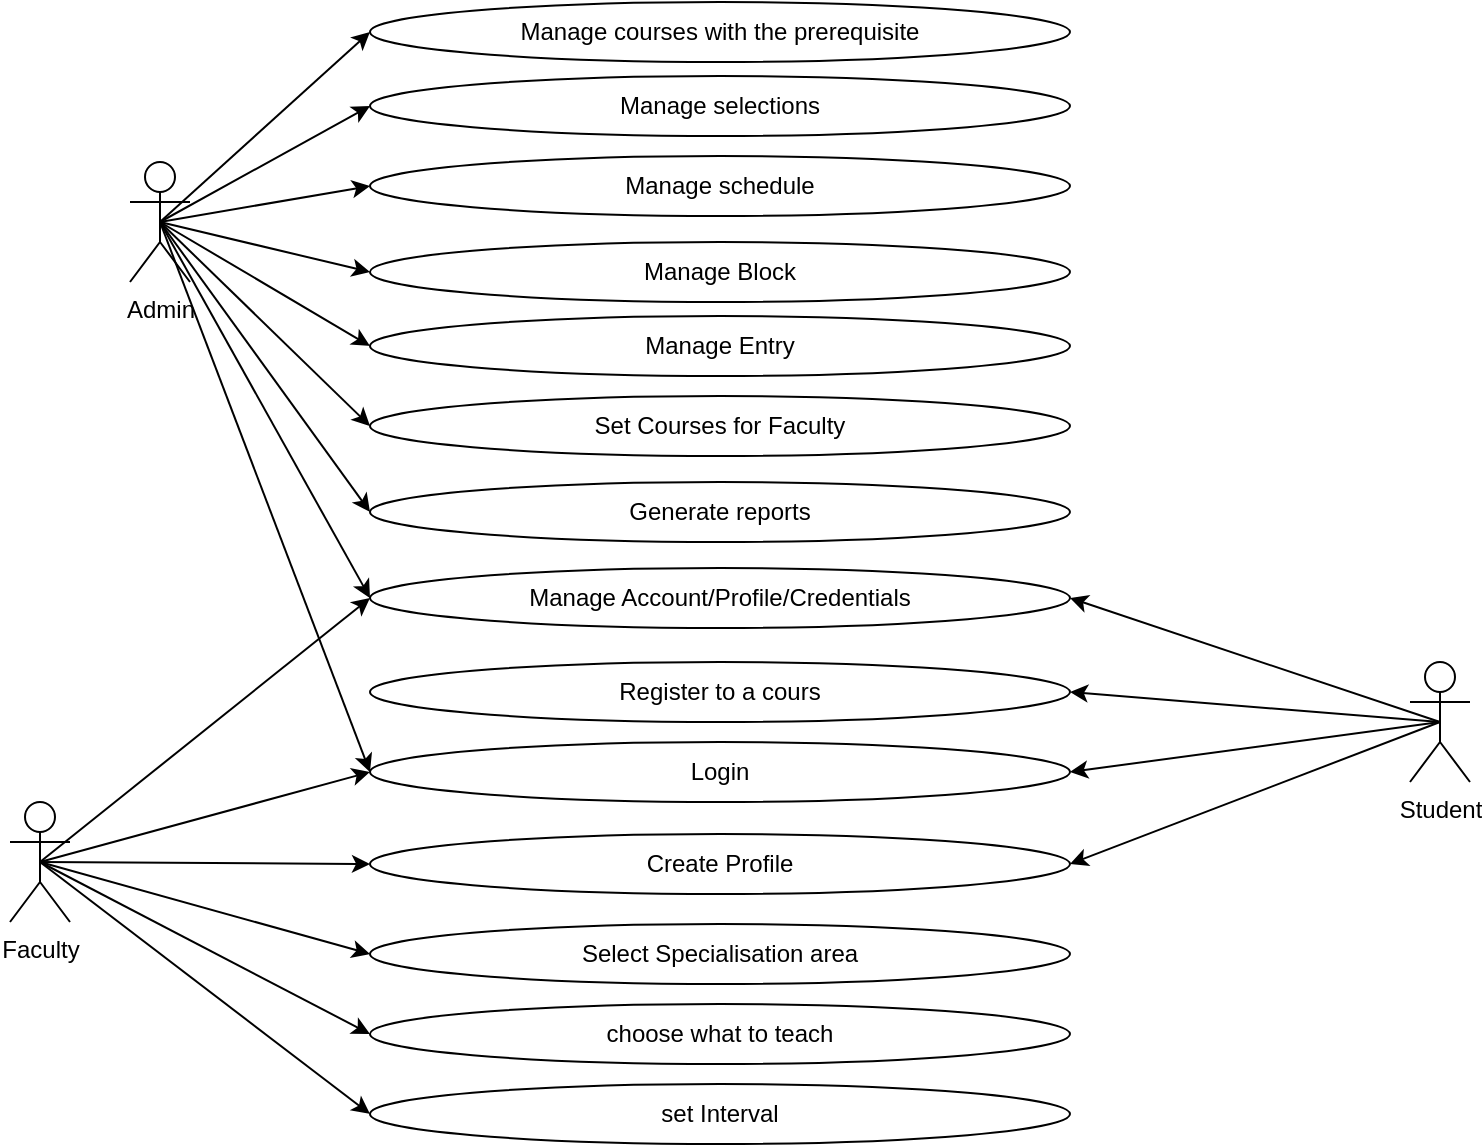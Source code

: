 <mxfile version="20.0.3" type="device"><diagram id="CxmUwt1UctjSbdQI7tVt" name="Page-1"><mxGraphModel dx="1422" dy="798" grid="1" gridSize="10" guides="1" tooltips="1" connect="1" arrows="1" fold="1" page="1" pageScale="1" pageWidth="827" pageHeight="1169" math="0" shadow="0"><root><mxCell id="0"/><mxCell id="1" parent="0"/><mxCell id="0GioQkDymto9KTQbF9Ag-1" value="Student" style="shape=umlActor;verticalLabelPosition=bottom;verticalAlign=top;html=1;outlineConnect=0;" vertex="1" parent="1"><mxGeometry x="720" y="360" width="30" height="60" as="geometry"/></mxCell><mxCell id="0GioQkDymto9KTQbF9Ag-2" value="Faculty&lt;br&gt;" style="shape=umlActor;verticalLabelPosition=bottom;verticalAlign=top;html=1;outlineConnect=0;" vertex="1" parent="1"><mxGeometry x="20" y="430" width="30" height="60" as="geometry"/></mxCell><mxCell id="0GioQkDymto9KTQbF9Ag-3" value="Admin&lt;br&gt;" style="shape=umlActor;verticalLabelPosition=bottom;verticalAlign=top;html=1;outlineConnect=0;" vertex="1" parent="1"><mxGeometry x="80" y="110" width="30" height="60" as="geometry"/></mxCell><mxCell id="0GioQkDymto9KTQbF9Ag-5" value="Manage courses with the prerequisite" style="ellipse;whiteSpace=wrap;html=1;" vertex="1" parent="1"><mxGeometry x="200" y="30" width="350" height="30" as="geometry"/></mxCell><mxCell id="0GioQkDymto9KTQbF9Ag-6" value="Manage selections" style="ellipse;whiteSpace=wrap;html=1;" vertex="1" parent="1"><mxGeometry x="200" y="67" width="350" height="30" as="geometry"/></mxCell><mxCell id="0GioQkDymto9KTQbF9Ag-7" value="Manage schedule" style="ellipse;whiteSpace=wrap;html=1;" vertex="1" parent="1"><mxGeometry x="200" y="107" width="350" height="30" as="geometry"/></mxCell><mxCell id="0GioQkDymto9KTQbF9Ag-8" value="Manage Block" style="ellipse;whiteSpace=wrap;html=1;" vertex="1" parent="1"><mxGeometry x="200" y="150" width="350" height="30" as="geometry"/></mxCell><mxCell id="0GioQkDymto9KTQbF9Ag-9" value="Manage Entry" style="ellipse;whiteSpace=wrap;html=1;" vertex="1" parent="1"><mxGeometry x="200" y="187" width="350" height="30" as="geometry"/></mxCell><mxCell id="0GioQkDymto9KTQbF9Ag-10" value="Set Courses for Faculty" style="ellipse;whiteSpace=wrap;html=1;" vertex="1" parent="1"><mxGeometry x="200" y="227" width="350" height="30" as="geometry"/></mxCell><mxCell id="0GioQkDymto9KTQbF9Ag-11" value="Generate reports" style="ellipse;whiteSpace=wrap;html=1;" vertex="1" parent="1"><mxGeometry x="200" y="270" width="350" height="30" as="geometry"/></mxCell><mxCell id="0GioQkDymto9KTQbF9Ag-12" value="Manage Account/Profile/Credentials" style="ellipse;whiteSpace=wrap;html=1;" vertex="1" parent="1"><mxGeometry x="200" y="313" width="350" height="30" as="geometry"/></mxCell><mxCell id="0GioQkDymto9KTQbF9Ag-13" value="Login" style="ellipse;whiteSpace=wrap;html=1;" vertex="1" parent="1"><mxGeometry x="200" y="400" width="350" height="30" as="geometry"/></mxCell><mxCell id="0GioQkDymto9KTQbF9Ag-14" value="Create Profile" style="ellipse;whiteSpace=wrap;html=1;" vertex="1" parent="1"><mxGeometry x="200" y="446" width="350" height="30" as="geometry"/></mxCell><mxCell id="0GioQkDymto9KTQbF9Ag-15" value="Select Specialisation area" style="ellipse;whiteSpace=wrap;html=1;" vertex="1" parent="1"><mxGeometry x="200" y="491" width="350" height="30" as="geometry"/></mxCell><mxCell id="0GioQkDymto9KTQbF9Ag-16" value="choose what to teach" style="ellipse;whiteSpace=wrap;html=1;" vertex="1" parent="1"><mxGeometry x="200" y="531" width="350" height="30" as="geometry"/></mxCell><mxCell id="0GioQkDymto9KTQbF9Ag-17" value="set Interval" style="ellipse;whiteSpace=wrap;html=1;" vertex="1" parent="1"><mxGeometry x="200" y="571" width="350" height="30" as="geometry"/></mxCell><mxCell id="0GioQkDymto9KTQbF9Ag-18" value="Register to a cours" style="ellipse;whiteSpace=wrap;html=1;" vertex="1" parent="1"><mxGeometry x="200" y="360" width="350" height="30" as="geometry"/></mxCell><mxCell id="0GioQkDymto9KTQbF9Ag-20" value="" style="endArrow=classic;html=1;rounded=0;entryX=0;entryY=0.5;entryDx=0;entryDy=0;exitX=0.5;exitY=0.5;exitDx=0;exitDy=0;exitPerimeter=0;" edge="1" parent="1" source="0GioQkDymto9KTQbF9Ag-3" target="0GioQkDymto9KTQbF9Ag-5"><mxGeometry width="50" height="50" relative="1" as="geometry"><mxPoint x="390" y="430" as="sourcePoint"/><mxPoint x="440" y="380" as="targetPoint"/><Array as="points"/></mxGeometry></mxCell><mxCell id="0GioQkDymto9KTQbF9Ag-21" value="" style="endArrow=classic;html=1;rounded=0;entryX=0;entryY=0.5;entryDx=0;entryDy=0;exitX=0.5;exitY=0.5;exitDx=0;exitDy=0;exitPerimeter=0;" edge="1" parent="1" source="0GioQkDymto9KTQbF9Ag-3" target="0GioQkDymto9KTQbF9Ag-7"><mxGeometry width="50" height="50" relative="1" as="geometry"><mxPoint x="105" y="150" as="sourcePoint"/><mxPoint x="210" y="55" as="targetPoint"/><Array as="points"/></mxGeometry></mxCell><mxCell id="0GioQkDymto9KTQbF9Ag-22" value="" style="endArrow=classic;html=1;rounded=0;entryX=0;entryY=0.5;entryDx=0;entryDy=0;exitX=0.5;exitY=0.5;exitDx=0;exitDy=0;exitPerimeter=0;" edge="1" parent="1" source="0GioQkDymto9KTQbF9Ag-3" target="0GioQkDymto9KTQbF9Ag-6"><mxGeometry width="50" height="50" relative="1" as="geometry"><mxPoint x="115" y="160" as="sourcePoint"/><mxPoint x="220" y="65" as="targetPoint"/><Array as="points"/></mxGeometry></mxCell><mxCell id="0GioQkDymto9KTQbF9Ag-23" value="" style="endArrow=classic;html=1;rounded=0;entryX=0;entryY=0.5;entryDx=0;entryDy=0;exitX=0.5;exitY=0.5;exitDx=0;exitDy=0;exitPerimeter=0;" edge="1" parent="1" source="0GioQkDymto9KTQbF9Ag-3" target="0GioQkDymto9KTQbF9Ag-8"><mxGeometry width="50" height="50" relative="1" as="geometry"><mxPoint x="125" y="170" as="sourcePoint"/><mxPoint x="230" y="75" as="targetPoint"/><Array as="points"/></mxGeometry></mxCell><mxCell id="0GioQkDymto9KTQbF9Ag-24" value="" style="endArrow=classic;html=1;rounded=0;entryX=0;entryY=0.5;entryDx=0;entryDy=0;exitX=0.5;exitY=0.5;exitDx=0;exitDy=0;exitPerimeter=0;" edge="1" parent="1" source="0GioQkDymto9KTQbF9Ag-3" target="0GioQkDymto9KTQbF9Ag-9"><mxGeometry width="50" height="50" relative="1" as="geometry"><mxPoint x="135" y="180" as="sourcePoint"/><mxPoint x="240" y="85" as="targetPoint"/><Array as="points"/></mxGeometry></mxCell><mxCell id="0GioQkDymto9KTQbF9Ag-25" value="" style="endArrow=classic;html=1;rounded=0;entryX=0;entryY=0.5;entryDx=0;entryDy=0;exitX=0.5;exitY=0.5;exitDx=0;exitDy=0;exitPerimeter=0;" edge="1" parent="1" source="0GioQkDymto9KTQbF9Ag-3" target="0GioQkDymto9KTQbF9Ag-10"><mxGeometry width="50" height="50" relative="1" as="geometry"><mxPoint x="145" y="190" as="sourcePoint"/><mxPoint x="250" y="95" as="targetPoint"/><Array as="points"/></mxGeometry></mxCell><mxCell id="0GioQkDymto9KTQbF9Ag-26" value="" style="endArrow=classic;html=1;rounded=0;entryX=0;entryY=0.5;entryDx=0;entryDy=0;exitX=0.5;exitY=0.5;exitDx=0;exitDy=0;exitPerimeter=0;" edge="1" parent="1" source="0GioQkDymto9KTQbF9Ag-3" target="0GioQkDymto9KTQbF9Ag-11"><mxGeometry width="50" height="50" relative="1" as="geometry"><mxPoint x="155" y="200" as="sourcePoint"/><mxPoint x="260" y="105" as="targetPoint"/><Array as="points"/></mxGeometry></mxCell><mxCell id="0GioQkDymto9KTQbF9Ag-27" value="" style="endArrow=classic;html=1;rounded=0;entryX=0;entryY=0.5;entryDx=0;entryDy=0;exitX=0.5;exitY=0.5;exitDx=0;exitDy=0;exitPerimeter=0;" edge="1" parent="1" source="0GioQkDymto9KTQbF9Ag-3" target="0GioQkDymto9KTQbF9Ag-12"><mxGeometry width="50" height="50" relative="1" as="geometry"><mxPoint x="165" y="210" as="sourcePoint"/><mxPoint x="270" y="115" as="targetPoint"/><Array as="points"/></mxGeometry></mxCell><mxCell id="0GioQkDymto9KTQbF9Ag-28" value="" style="endArrow=classic;html=1;rounded=0;entryX=0;entryY=0.5;entryDx=0;entryDy=0;exitX=0.5;exitY=0.5;exitDx=0;exitDy=0;exitPerimeter=0;" edge="1" parent="1" source="0GioQkDymto9KTQbF9Ag-3" target="0GioQkDymto9KTQbF9Ag-13"><mxGeometry width="50" height="50" relative="1" as="geometry"><mxPoint x="175" y="220" as="sourcePoint"/><mxPoint x="280" y="125" as="targetPoint"/><Array as="points"/></mxGeometry></mxCell><mxCell id="0GioQkDymto9KTQbF9Ag-29" value="" style="endArrow=classic;html=1;rounded=0;entryX=0;entryY=0.5;entryDx=0;entryDy=0;exitX=0.5;exitY=0.5;exitDx=0;exitDy=0;exitPerimeter=0;" edge="1" parent="1" source="0GioQkDymto9KTQbF9Ag-2" target="0GioQkDymto9KTQbF9Ag-12"><mxGeometry width="50" height="50" relative="1" as="geometry"><mxPoint x="185" y="230" as="sourcePoint"/><mxPoint x="290" y="135" as="targetPoint"/><Array as="points"/></mxGeometry></mxCell><mxCell id="0GioQkDymto9KTQbF9Ag-30" value="" style="endArrow=classic;html=1;rounded=0;entryX=0;entryY=0.5;entryDx=0;entryDy=0;exitX=0.5;exitY=0.5;exitDx=0;exitDy=0;exitPerimeter=0;" edge="1" parent="1" source="0GioQkDymto9KTQbF9Ag-2" target="0GioQkDymto9KTQbF9Ag-13"><mxGeometry width="50" height="50" relative="1" as="geometry"><mxPoint x="195" y="240" as="sourcePoint"/><mxPoint x="300" y="145" as="targetPoint"/><Array as="points"/></mxGeometry></mxCell><mxCell id="0GioQkDymto9KTQbF9Ag-31" value="" style="endArrow=classic;html=1;rounded=0;entryX=0;entryY=0.5;entryDx=0;entryDy=0;exitX=0.5;exitY=0.5;exitDx=0;exitDy=0;exitPerimeter=0;" edge="1" parent="1" source="0GioQkDymto9KTQbF9Ag-2" target="0GioQkDymto9KTQbF9Ag-14"><mxGeometry width="50" height="50" relative="1" as="geometry"><mxPoint x="205" y="250" as="sourcePoint"/><mxPoint x="310" y="155" as="targetPoint"/><Array as="points"/></mxGeometry></mxCell><mxCell id="0GioQkDymto9KTQbF9Ag-32" value="" style="endArrow=classic;html=1;rounded=0;entryX=0;entryY=0.5;entryDx=0;entryDy=0;exitX=0.5;exitY=0.5;exitDx=0;exitDy=0;exitPerimeter=0;" edge="1" parent="1" source="0GioQkDymto9KTQbF9Ag-2" target="0GioQkDymto9KTQbF9Ag-15"><mxGeometry width="50" height="50" relative="1" as="geometry"><mxPoint x="105" y="470" as="sourcePoint"/><mxPoint x="210" y="471" as="targetPoint"/><Array as="points"/></mxGeometry></mxCell><mxCell id="0GioQkDymto9KTQbF9Ag-33" value="" style="endArrow=classic;html=1;rounded=0;entryX=0;entryY=0.5;entryDx=0;entryDy=0;exitX=0.5;exitY=0.5;exitDx=0;exitDy=0;exitPerimeter=0;" edge="1" parent="1" source="0GioQkDymto9KTQbF9Ag-2" target="0GioQkDymto9KTQbF9Ag-16"><mxGeometry width="50" height="50" relative="1" as="geometry"><mxPoint x="115" y="480" as="sourcePoint"/><mxPoint x="220" y="481" as="targetPoint"/><Array as="points"/></mxGeometry></mxCell><mxCell id="0GioQkDymto9KTQbF9Ag-34" value="" style="endArrow=classic;html=1;rounded=0;entryX=0;entryY=0.5;entryDx=0;entryDy=0;exitX=0.5;exitY=0.5;exitDx=0;exitDy=0;exitPerimeter=0;" edge="1" parent="1" source="0GioQkDymto9KTQbF9Ag-2" target="0GioQkDymto9KTQbF9Ag-17"><mxGeometry width="50" height="50" relative="1" as="geometry"><mxPoint x="125" y="490" as="sourcePoint"/><mxPoint x="230" y="491" as="targetPoint"/><Array as="points"/></mxGeometry></mxCell><mxCell id="0GioQkDymto9KTQbF9Ag-35" value="" style="endArrow=classic;html=1;rounded=0;entryX=1;entryY=0.5;entryDx=0;entryDy=0;exitX=0.5;exitY=0.5;exitDx=0;exitDy=0;exitPerimeter=0;" edge="1" parent="1" source="0GioQkDymto9KTQbF9Ag-1" target="0GioQkDymto9KTQbF9Ag-12"><mxGeometry width="50" height="50" relative="1" as="geometry"><mxPoint x="135" y="500" as="sourcePoint"/><mxPoint x="240" y="501" as="targetPoint"/><Array as="points"/></mxGeometry></mxCell><mxCell id="0GioQkDymto9KTQbF9Ag-36" value="" style="endArrow=classic;html=1;rounded=0;entryX=1;entryY=0.5;entryDx=0;entryDy=0;exitX=0.5;exitY=0.5;exitDx=0;exitDy=0;exitPerimeter=0;" edge="1" parent="1" source="0GioQkDymto9KTQbF9Ag-1" target="0GioQkDymto9KTQbF9Ag-13"><mxGeometry width="50" height="50" relative="1" as="geometry"><mxPoint x="695" y="390" as="sourcePoint"/><mxPoint x="560" y="338" as="targetPoint"/><Array as="points"/></mxGeometry></mxCell><mxCell id="0GioQkDymto9KTQbF9Ag-37" value="" style="endArrow=classic;html=1;rounded=0;entryX=1;entryY=0.5;entryDx=0;entryDy=0;exitX=0.5;exitY=0.5;exitDx=0;exitDy=0;exitPerimeter=0;" edge="1" parent="1" source="0GioQkDymto9KTQbF9Ag-1" target="0GioQkDymto9KTQbF9Ag-14"><mxGeometry width="50" height="50" relative="1" as="geometry"><mxPoint x="705" y="400" as="sourcePoint"/><mxPoint x="570" y="348" as="targetPoint"/><Array as="points"/></mxGeometry></mxCell><mxCell id="0GioQkDymto9KTQbF9Ag-38" value="" style="endArrow=classic;html=1;rounded=0;entryX=1;entryY=0.5;entryDx=0;entryDy=0;exitX=0.5;exitY=0.5;exitDx=0;exitDy=0;exitPerimeter=0;" edge="1" parent="1" source="0GioQkDymto9KTQbF9Ag-1" target="0GioQkDymto9KTQbF9Ag-18"><mxGeometry width="50" height="50" relative="1" as="geometry"><mxPoint x="715" y="410" as="sourcePoint"/><mxPoint x="580" y="358" as="targetPoint"/><Array as="points"/></mxGeometry></mxCell></root></mxGraphModel></diagram></mxfile>